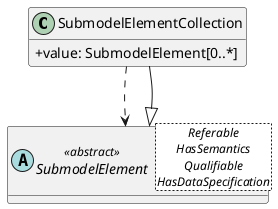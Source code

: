 @startuml
skinparam classAttributeIconSize 0
hide methods

class SubmodelElementCollection {
  +value: SubmodelElement[0..*] 
}
abstract class SubmodelElement<Referable\nHasSemantics\nQualifiable\nHasDataSpecification> <<abstract>> {
}
SubmodelElement <|-- SubmodelElementCollection
SubmodelElementCollection ..> SubmodelElement
@enduml